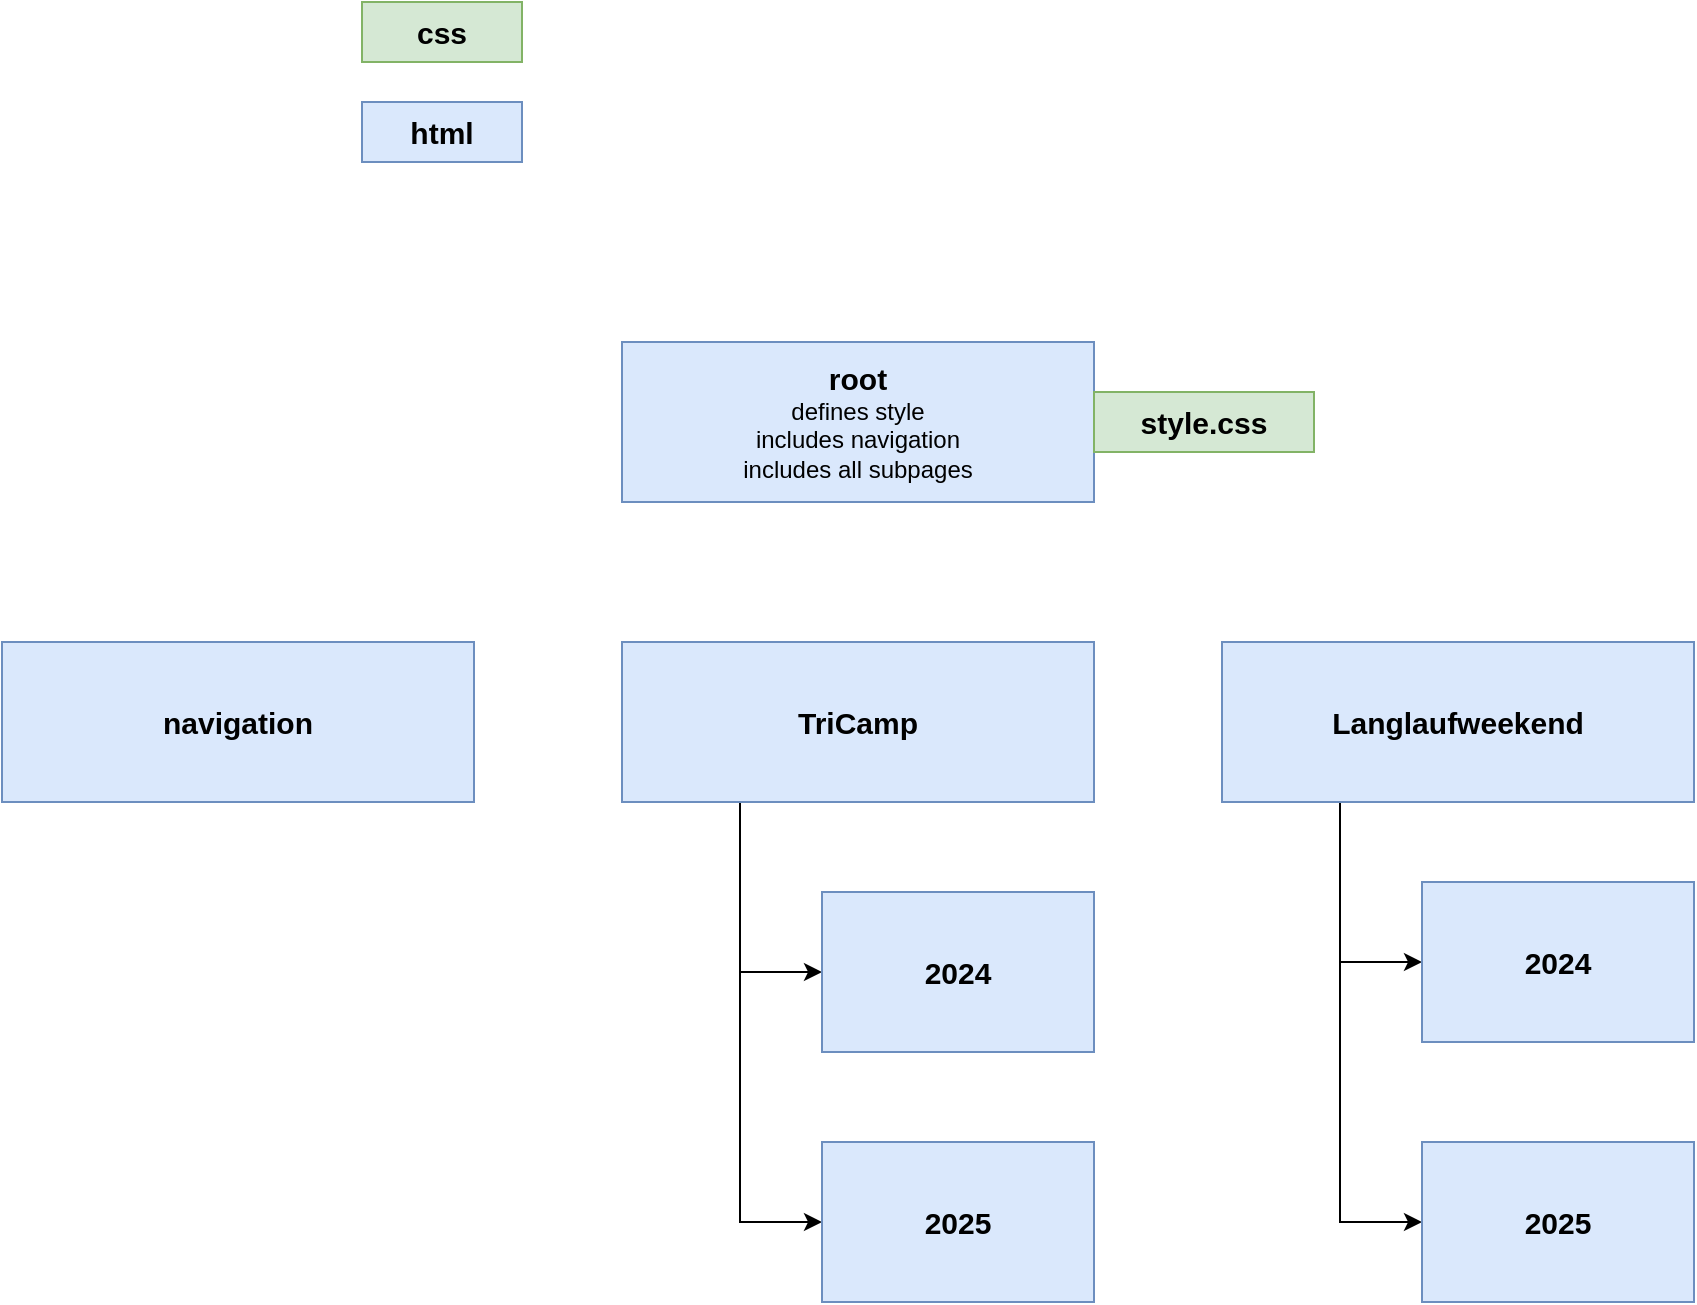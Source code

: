 <mxfile version="21.2.8" type="device">
  <diagram name="Seite-1" id="PiMtTe8qesnQEUSBRRhJ">
    <mxGraphModel dx="2171" dy="1006" grid="1" gridSize="10" guides="1" tooltips="1" connect="1" arrows="1" fold="1" page="1" pageScale="1" pageWidth="827" pageHeight="1169" math="0" shadow="0">
      <root>
        <mxCell id="0" />
        <mxCell id="1" parent="0" />
        <mxCell id="hSaf9Ormp26td6FxDZD1-1" value="&lt;font style=&quot;font-size: 15px;&quot;&gt;&lt;b&gt;root&lt;/b&gt;&lt;/font&gt;&lt;br&gt;defines style&lt;br&gt;includes navigation&lt;br&gt;includes all subpages" style="rounded=0;whiteSpace=wrap;html=1;fontSize=12;fillColor=#dae8fc;strokeColor=#6c8ebf;" vertex="1" parent="1">
          <mxGeometry x="270" y="230" width="236" height="80" as="geometry" />
        </mxCell>
        <mxCell id="hSaf9Ormp26td6FxDZD1-2" value="&lt;span style=&quot;font-size: 15px;&quot;&gt;&lt;b&gt;html&lt;/b&gt;&lt;/span&gt;" style="rounded=0;whiteSpace=wrap;html=1;fontSize=12;fillColor=#dae8fc;strokeColor=#6c8ebf;" vertex="1" parent="1">
          <mxGeometry x="140" y="110" width="80" height="30" as="geometry" />
        </mxCell>
        <mxCell id="hSaf9Ormp26td6FxDZD1-3" value="&lt;span style=&quot;font-size: 15px;&quot;&gt;&lt;b&gt;css&lt;/b&gt;&lt;/span&gt;" style="rounded=0;whiteSpace=wrap;html=1;fontSize=12;fillColor=#d5e8d4;strokeColor=#82b366;" vertex="1" parent="1">
          <mxGeometry x="140" y="60" width="80" height="30" as="geometry" />
        </mxCell>
        <mxCell id="hSaf9Ormp26td6FxDZD1-4" value="&lt;span style=&quot;font-size: 15px;&quot;&gt;&lt;b&gt;style.css&lt;/b&gt;&lt;/span&gt;" style="rounded=0;whiteSpace=wrap;html=1;fontSize=12;fillColor=#d5e8d4;strokeColor=#82b366;" vertex="1" parent="1">
          <mxGeometry x="506" y="255" width="110" height="30" as="geometry" />
        </mxCell>
        <mxCell id="hSaf9Ormp26td6FxDZD1-5" value="&lt;span style=&quot;font-size: 15px;&quot;&gt;&lt;b&gt;navigation&lt;/b&gt;&lt;/span&gt;" style="rounded=0;whiteSpace=wrap;html=1;fontSize=12;fillColor=#dae8fc;strokeColor=#6c8ebf;" vertex="1" parent="1">
          <mxGeometry x="-40" y="380" width="236" height="80" as="geometry" />
        </mxCell>
        <mxCell id="hSaf9Ormp26td6FxDZD1-12" style="edgeStyle=orthogonalEdgeStyle;rounded=0;orthogonalLoop=1;jettySize=auto;html=1;exitX=0.25;exitY=1;exitDx=0;exitDy=0;entryX=0;entryY=0.5;entryDx=0;entryDy=0;" edge="1" parent="1" source="hSaf9Ormp26td6FxDZD1-6" target="hSaf9Ormp26td6FxDZD1-9">
          <mxGeometry relative="1" as="geometry" />
        </mxCell>
        <mxCell id="hSaf9Ormp26td6FxDZD1-16" style="edgeStyle=orthogonalEdgeStyle;rounded=0;orthogonalLoop=1;jettySize=auto;html=1;exitX=0.25;exitY=1;exitDx=0;exitDy=0;entryX=0;entryY=0.5;entryDx=0;entryDy=0;" edge="1" parent="1" source="hSaf9Ormp26td6FxDZD1-6" target="hSaf9Ormp26td6FxDZD1-15">
          <mxGeometry relative="1" as="geometry" />
        </mxCell>
        <mxCell id="hSaf9Ormp26td6FxDZD1-6" value="&lt;span style=&quot;font-size: 15px;&quot;&gt;&lt;b&gt;Langlaufweekend&lt;/b&gt;&lt;/span&gt;" style="rounded=0;whiteSpace=wrap;html=1;fontSize=12;fillColor=#dae8fc;strokeColor=#6c8ebf;" vertex="1" parent="1">
          <mxGeometry x="570" y="380" width="236" height="80" as="geometry" />
        </mxCell>
        <mxCell id="hSaf9Ormp26td6FxDZD1-11" style="edgeStyle=orthogonalEdgeStyle;rounded=0;orthogonalLoop=1;jettySize=auto;html=1;exitX=0.25;exitY=1;exitDx=0;exitDy=0;entryX=0;entryY=0.5;entryDx=0;entryDy=0;" edge="1" parent="1" source="hSaf9Ormp26td6FxDZD1-7" target="hSaf9Ormp26td6FxDZD1-8">
          <mxGeometry relative="1" as="geometry" />
        </mxCell>
        <mxCell id="hSaf9Ormp26td6FxDZD1-14" style="edgeStyle=orthogonalEdgeStyle;rounded=0;orthogonalLoop=1;jettySize=auto;html=1;exitX=0.25;exitY=1;exitDx=0;exitDy=0;entryX=0;entryY=0.5;entryDx=0;entryDy=0;" edge="1" parent="1" source="hSaf9Ormp26td6FxDZD1-7" target="hSaf9Ormp26td6FxDZD1-13">
          <mxGeometry relative="1" as="geometry" />
        </mxCell>
        <mxCell id="hSaf9Ormp26td6FxDZD1-7" value="&lt;span style=&quot;font-size: 15px;&quot;&gt;&lt;b&gt;TriCamp&lt;/b&gt;&lt;/span&gt;" style="rounded=0;whiteSpace=wrap;html=1;fontSize=12;fillColor=#dae8fc;strokeColor=#6c8ebf;" vertex="1" parent="1">
          <mxGeometry x="270" y="380" width="236" height="80" as="geometry" />
        </mxCell>
        <mxCell id="hSaf9Ormp26td6FxDZD1-8" value="&lt;span style=&quot;font-size: 15px;&quot;&gt;&lt;b&gt;2024&lt;/b&gt;&lt;/span&gt;" style="rounded=0;whiteSpace=wrap;html=1;fontSize=12;fillColor=#dae8fc;strokeColor=#6c8ebf;" vertex="1" parent="1">
          <mxGeometry x="370" y="505" width="136" height="80" as="geometry" />
        </mxCell>
        <mxCell id="hSaf9Ormp26td6FxDZD1-9" value="&lt;span style=&quot;font-size: 15px;&quot;&gt;&lt;b&gt;2024&lt;/b&gt;&lt;/span&gt;" style="rounded=0;whiteSpace=wrap;html=1;fontSize=12;fillColor=#dae8fc;strokeColor=#6c8ebf;" vertex="1" parent="1">
          <mxGeometry x="670" y="500" width="136" height="80" as="geometry" />
        </mxCell>
        <mxCell id="hSaf9Ormp26td6FxDZD1-13" value="&lt;span style=&quot;font-size: 15px;&quot;&gt;&lt;b&gt;2025&lt;/b&gt;&lt;/span&gt;" style="rounded=0;whiteSpace=wrap;html=1;fontSize=12;fillColor=#dae8fc;strokeColor=#6c8ebf;" vertex="1" parent="1">
          <mxGeometry x="370" y="630" width="136" height="80" as="geometry" />
        </mxCell>
        <mxCell id="hSaf9Ormp26td6FxDZD1-15" value="&lt;span style=&quot;font-size: 15px;&quot;&gt;&lt;b&gt;2025&lt;/b&gt;&lt;/span&gt;" style="rounded=0;whiteSpace=wrap;html=1;fontSize=12;fillColor=#dae8fc;strokeColor=#6c8ebf;" vertex="1" parent="1">
          <mxGeometry x="670" y="630" width="136" height="80" as="geometry" />
        </mxCell>
      </root>
    </mxGraphModel>
  </diagram>
</mxfile>
